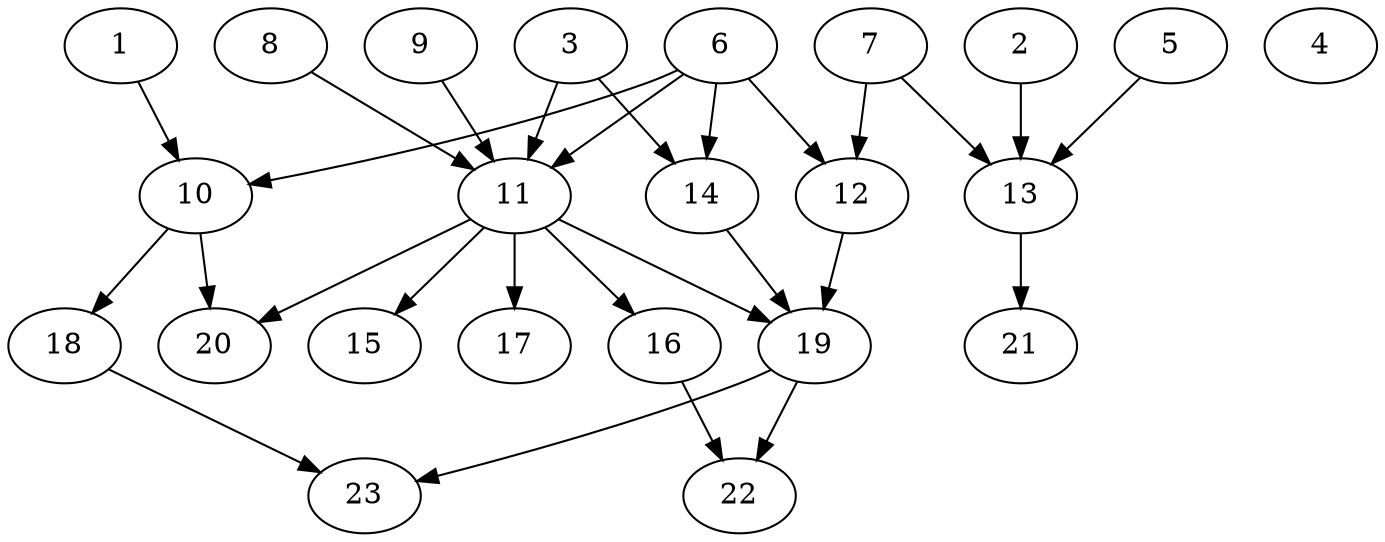 // DAG (tier=2-normal, mode=compute, n=23, ccr=0.366, fat=0.658, density=0.451, regular=0.568, jump=0.116, mindata=524288, maxdata=8388608)
// DAG automatically generated by daggen at Sun Aug 24 16:33:33 2025
// /home/ermia/Project/Environments/daggen/bin/daggen --dot --ccr 0.366 --fat 0.658 --regular 0.568 --density 0.451 --jump 0.116 --mindata 524288 --maxdata 8388608 -n 23 
digraph G {
  1 [size="269638220390697271296", alpha="0.15", expect_size="134819110195348635648"]
  1 -> 10 [size ="333895799144448"]
  2 [size="373208188295560822784", alpha="0.07", expect_size="186604094147780411392"]
  2 -> 13 [size ="414690509324288"]
  3 [size="22027792941909220", alpha="0.03", expect_size="11013896470954610"]
  3 -> 11 [size ="428846612480000"]
  3 -> 14 [size ="428846612480000"]
  4 [size="2722282669329561", alpha="0.10", expect_size="1361141334664780"]
  5 [size="409384293420108416", alpha="0.04", expect_size="204692146710054208"]
  5 -> 13 [size ="145379349757952"]
  6 [size="272501933489561184", alpha="0.17", expect_size="136250966744780592"]
  6 -> 10 [size ="514821925634048"]
  6 -> 11 [size ="514821925634048"]
  6 -> 12 [size ="514821925634048"]
  6 -> 14 [size ="514821925634048"]
  7 [size="391822079784401240064", alpha="0.15", expect_size="195911039892200620032"]
  7 -> 12 [size ="428366918320128"]
  7 -> 13 [size ="428366918320128"]
  8 [size="471905285242825474048", alpha="0.14", expect_size="235952642621412737024"]
  8 -> 11 [size ="484908594102272"]
  9 [size="310665081498166624256", alpha="0.13", expect_size="155332540749083312128"]
  9 -> 11 [size ="366959623405568"]
  10 [size="7540605227892736000", alpha="0.01", expect_size="3770302613946368000"]
  10 -> 18 [size ="30762912972800"]
  10 -> 20 [size ="30762912972800"]
  11 [size="365145655510827008", alpha="0.11", expect_size="182572827755413504"]
  11 -> 15 [size ="4086963372032"]
  11 -> 16 [size ="4086963372032"]
  11 -> 17 [size ="4086963372032"]
  11 -> 19 [size ="4086963372032"]
  11 -> 20 [size ="4086963372032"]
  12 [size="3676191657641278", alpha="0.18", expect_size="1838095828820639"]
  12 -> 19 [size ="130618310524928"]
  13 [size="37372265607725056000", alpha="0.06", expect_size="18686132803862528000"]
  13 -> 21 [size ="89424448716800"]
  14 [size="52686464516613996544", alpha="0.05", expect_size="26343232258306998272"]
  14 -> 19 [size ="112431850323968"]
  15 [size="558781508981560192", alpha="0.11", expect_size="279390754490780096"]
  16 [size="749325874859343872", alpha="0.17", expect_size="374662937429671936"]
  16 -> 22 [size ="6599896727552"]
  17 [size="13256718692157934", alpha="0.18", expect_size="6628359346078967"]
  18 [size="15637339051306122", alpha="0.18", expect_size="7818669525653061"]
  18 -> 23 [size ="440804581572608"]
  19 [size="283088733671676032", alpha="0.05", expect_size="141544366835838016"]
  19 -> 22 [size ="372081741004800"]
  19 -> 23 [size ="372081741004800"]
  20 [size="268588379188922272", alpha="0.17", expect_size="134294189594461136"]
  21 [size="9573395899454356", alpha="0.05", expect_size="4786697949727178"]
  22 [size="3537599497532080128", alpha="0.15", expect_size="1768799748766040064"]
  23 [size="1502747555181048", alpha="0.05", expect_size="751373777590524"]
}